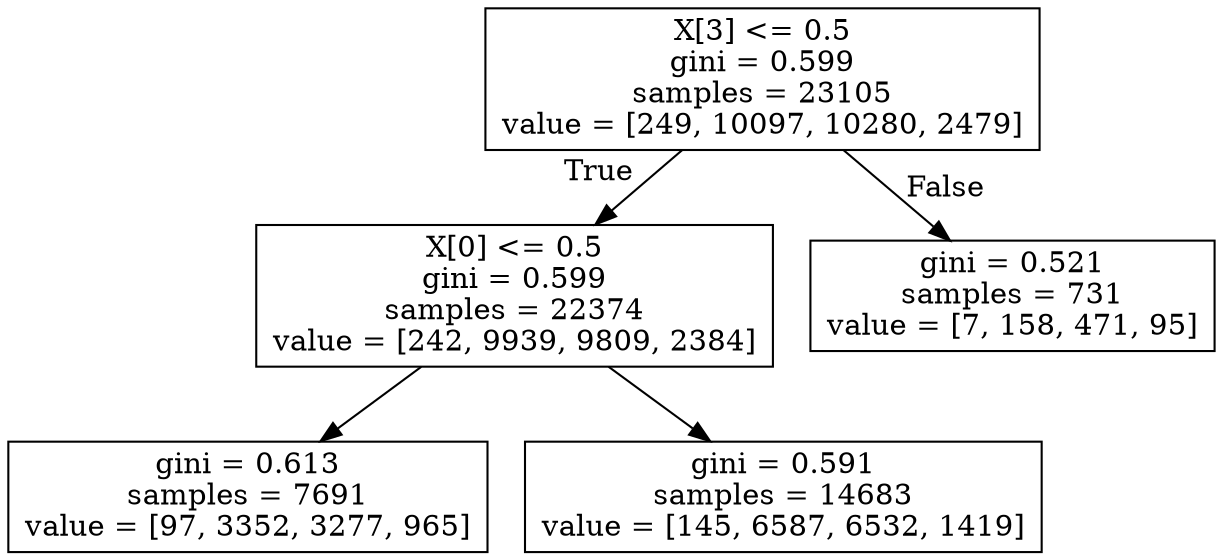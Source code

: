 digraph Tree {
node [shape=box] ;
0 [label="X[3] <= 0.5\ngini = 0.599\nsamples = 23105\nvalue = [249, 10097, 10280, 2479]"] ;
1 [label="X[0] <= 0.5\ngini = 0.599\nsamples = 22374\nvalue = [242, 9939, 9809, 2384]"] ;
0 -> 1 [labeldistance=2.5, labelangle=45, headlabel="True"] ;
2 [label="gini = 0.613\nsamples = 7691\nvalue = [97, 3352, 3277, 965]"] ;
1 -> 2 ;
3 [label="gini = 0.591\nsamples = 14683\nvalue = [145, 6587, 6532, 1419]"] ;
1 -> 3 ;
4 [label="gini = 0.521\nsamples = 731\nvalue = [7, 158, 471, 95]"] ;
0 -> 4 [labeldistance=2.5, labelangle=-45, headlabel="False"] ;
}